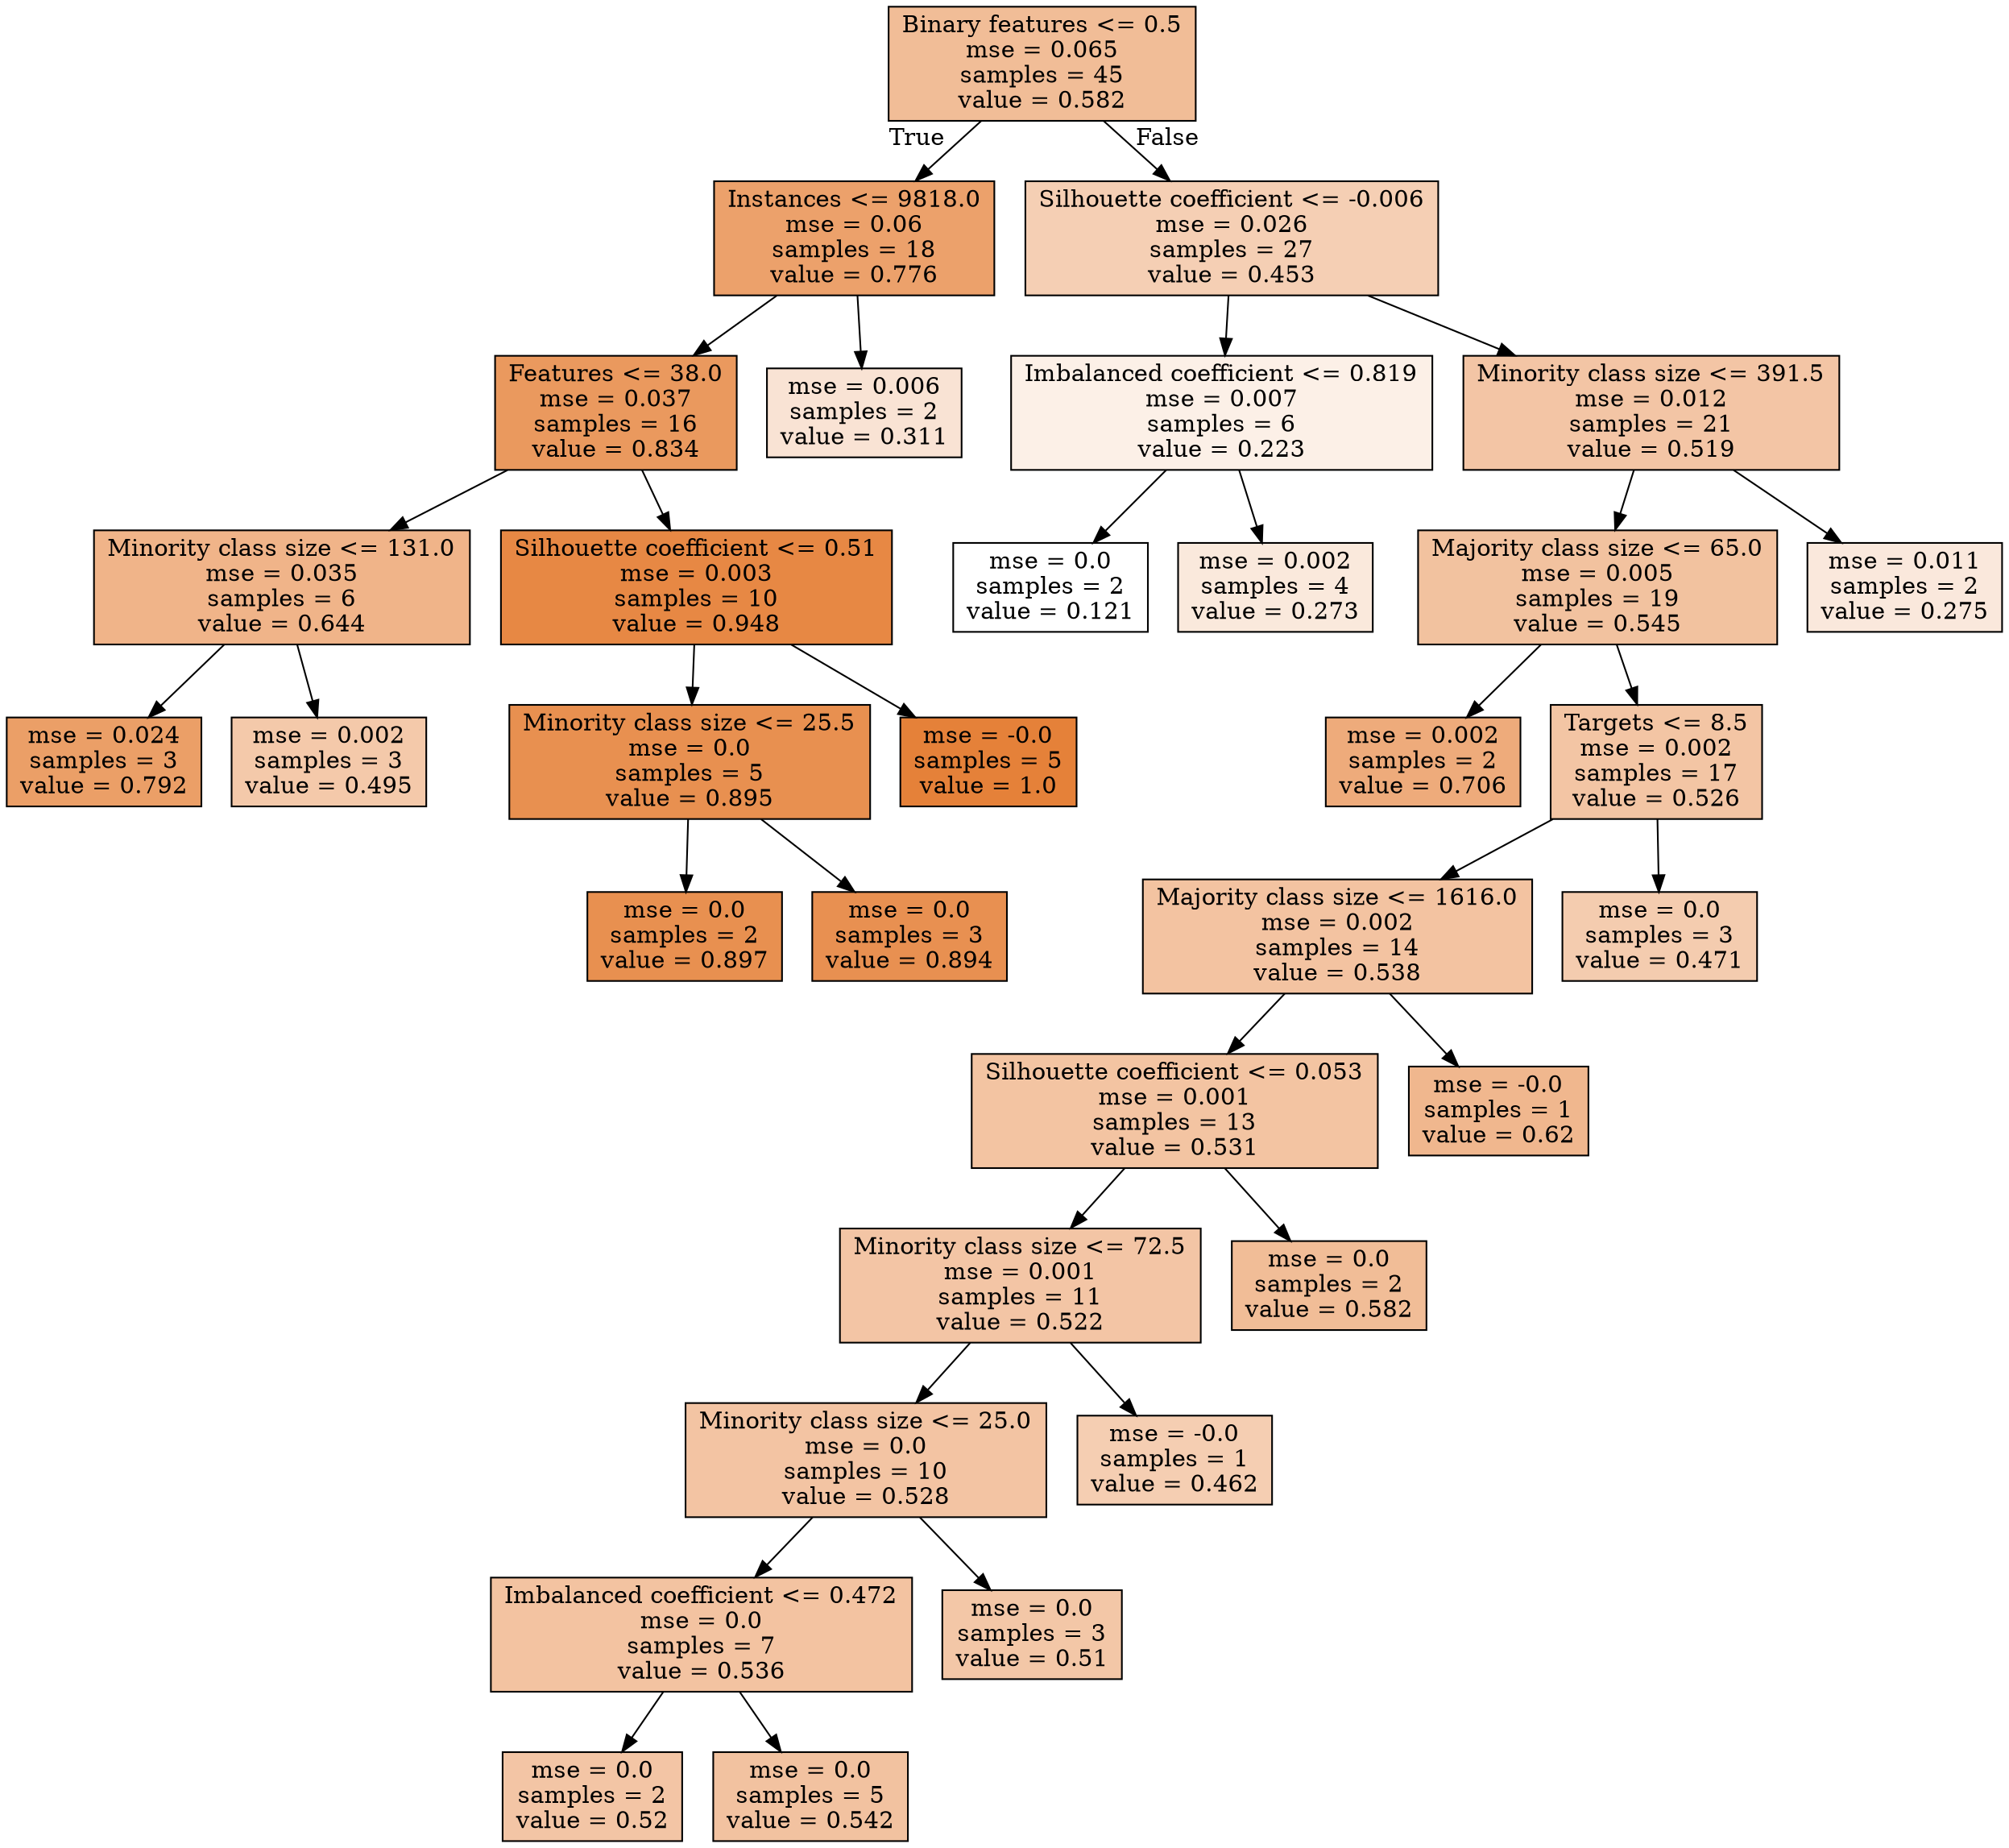 digraph Tree {
node [shape=box, style="filled", color="black"] ;
0 [label="Binary features <= 0.5\nmse = 0.065\nsamples = 45\nvalue = 0.582", fillcolor="#e5813986"] ;
1 [label="Instances <= 9818.0\nmse = 0.06\nsamples = 18\nvalue = 0.776", fillcolor="#e58139be"] ;
0 -> 1 [labeldistance=2.5, labelangle=45, headlabel="True"] ;
2 [label="Features <= 38.0\nmse = 0.037\nsamples = 16\nvalue = 0.834", fillcolor="#e58139cf"] ;
1 -> 2 ;
3 [label="Minority class size <= 131.0\nmse = 0.035\nsamples = 6\nvalue = 0.644", fillcolor="#e5813998"] ;
2 -> 3 ;
4 [label="mse = 0.024\nsamples = 3\nvalue = 0.792", fillcolor="#e58139c3"] ;
3 -> 4 ;
5 [label="mse = 0.002\nsamples = 3\nvalue = 0.495", fillcolor="#e581396d"] ;
3 -> 5 ;
6 [label="Silhouette coefficient <= 0.51\nmse = 0.003\nsamples = 10\nvalue = 0.948", fillcolor="#e58139f0"] ;
2 -> 6 ;
7 [label="Minority class size <= 25.5\nmse = 0.0\nsamples = 5\nvalue = 0.895", fillcolor="#e58139e1"] ;
6 -> 7 ;
8 [label="mse = 0.0\nsamples = 2\nvalue = 0.897", fillcolor="#e58139e1"] ;
7 -> 8 ;
9 [label="mse = 0.0\nsamples = 3\nvalue = 0.894", fillcolor="#e58139e0"] ;
7 -> 9 ;
10 [label="mse = -0.0\nsamples = 5\nvalue = 1.0", fillcolor="#e58139ff"] ;
6 -> 10 ;
11 [label="mse = 0.006\nsamples = 2\nvalue = 0.311", fillcolor="#e5813937"] ;
1 -> 11 ;
12 [label="Silhouette coefficient <= -0.006\nmse = 0.026\nsamples = 27\nvalue = 0.453", fillcolor="#e5813960"] ;
0 -> 12 [labeldistance=2.5, labelangle=-45, headlabel="False"] ;
13 [label="Imbalanced coefficient <= 0.819\nmse = 0.007\nsamples = 6\nvalue = 0.223", fillcolor="#e581391e"] ;
12 -> 13 ;
14 [label="mse = 0.0\nsamples = 2\nvalue = 0.121", fillcolor="#e5813900"] ;
13 -> 14 ;
15 [label="mse = 0.002\nsamples = 4\nvalue = 0.273", fillcolor="#e581392c"] ;
13 -> 15 ;
16 [label="Minority class size <= 391.5\nmse = 0.012\nsamples = 21\nvalue = 0.519", fillcolor="#e5813974"] ;
12 -> 16 ;
17 [label="Majority class size <= 65.0\nmse = 0.005\nsamples = 19\nvalue = 0.545", fillcolor="#e581397b"] ;
16 -> 17 ;
18 [label="mse = 0.002\nsamples = 2\nvalue = 0.706", fillcolor="#e58139aa"] ;
17 -> 18 ;
19 [label="Targets <= 8.5\nmse = 0.002\nsamples = 17\nvalue = 0.526", fillcolor="#e5813975"] ;
17 -> 19 ;
20 [label="Majority class size <= 1616.0\nmse = 0.002\nsamples = 14\nvalue = 0.538", fillcolor="#e5813979"] ;
19 -> 20 ;
21 [label="Silhouette coefficient <= 0.053\nmse = 0.001\nsamples = 13\nvalue = 0.531", fillcolor="#e5813977"] ;
20 -> 21 ;
22 [label="Minority class size <= 72.5\nmse = 0.001\nsamples = 11\nvalue = 0.522", fillcolor="#e5813974"] ;
21 -> 22 ;
23 [label="Minority class size <= 25.0\nmse = 0.0\nsamples = 10\nvalue = 0.528", fillcolor="#e5813976"] ;
22 -> 23 ;
24 [label="Imbalanced coefficient <= 0.472\nmse = 0.0\nsamples = 7\nvalue = 0.536", fillcolor="#e5813978"] ;
23 -> 24 ;
25 [label="mse = 0.0\nsamples = 2\nvalue = 0.52", fillcolor="#e5813974"] ;
24 -> 25 ;
26 [label="mse = 0.0\nsamples = 5\nvalue = 0.542", fillcolor="#e581397a"] ;
24 -> 26 ;
27 [label="mse = 0.0\nsamples = 3\nvalue = 0.51", fillcolor="#e5813971"] ;
23 -> 27 ;
28 [label="mse = -0.0\nsamples = 1\nvalue = 0.462", fillcolor="#e5813963"] ;
22 -> 28 ;
29 [label="mse = 0.0\nsamples = 2\nvalue = 0.582", fillcolor="#e5813986"] ;
21 -> 29 ;
30 [label="mse = -0.0\nsamples = 1\nvalue = 0.62", fillcolor="#e5813991"] ;
20 -> 30 ;
31 [label="mse = 0.0\nsamples = 3\nvalue = 0.471", fillcolor="#e5813966"] ;
19 -> 31 ;
32 [label="mse = 0.011\nsamples = 2\nvalue = 0.275", fillcolor="#e581392d"] ;
16 -> 32 ;
}